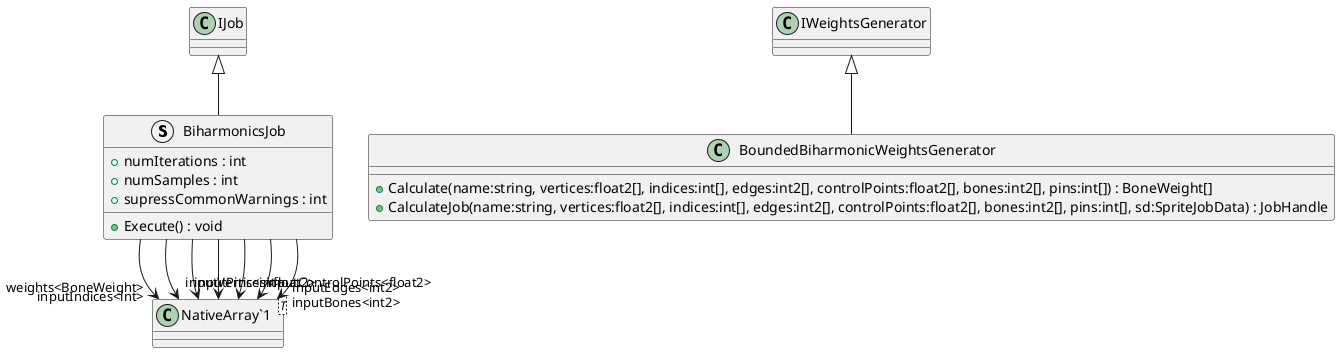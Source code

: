 @startuml
struct BiharmonicsJob {
    + numIterations : int
    + numSamples : int
    + supressCommonWarnings : int
    + Execute() : void
}
class BoundedBiharmonicWeightsGenerator {
    + Calculate(name:string, vertices:float2[], indices:int[], edges:int2[], controlPoints:float2[], bones:int2[], pins:int[]) : BoneWeight[]
    + CalculateJob(name:string, vertices:float2[], indices:int[], edges:int2[], controlPoints:float2[], bones:int2[], pins:int[], sd:SpriteJobData) : JobHandle
}
class "NativeArray`1"<T> {
}
IJob <|-- BiharmonicsJob
BiharmonicsJob --> "weights<BoneWeight>" "NativeArray`1"
BiharmonicsJob --> "inputVertices<float2>" "NativeArray`1"
BiharmonicsJob --> "inputIndices<int>" "NativeArray`1"
BiharmonicsJob --> "inputEdges<int2>" "NativeArray`1"
BiharmonicsJob --> "inputControlPoints<float2>" "NativeArray`1"
BiharmonicsJob --> "inputBones<int2>" "NativeArray`1"
BiharmonicsJob --> "inputPins<int>" "NativeArray`1"
IWeightsGenerator <|-- BoundedBiharmonicWeightsGenerator
@enduml
